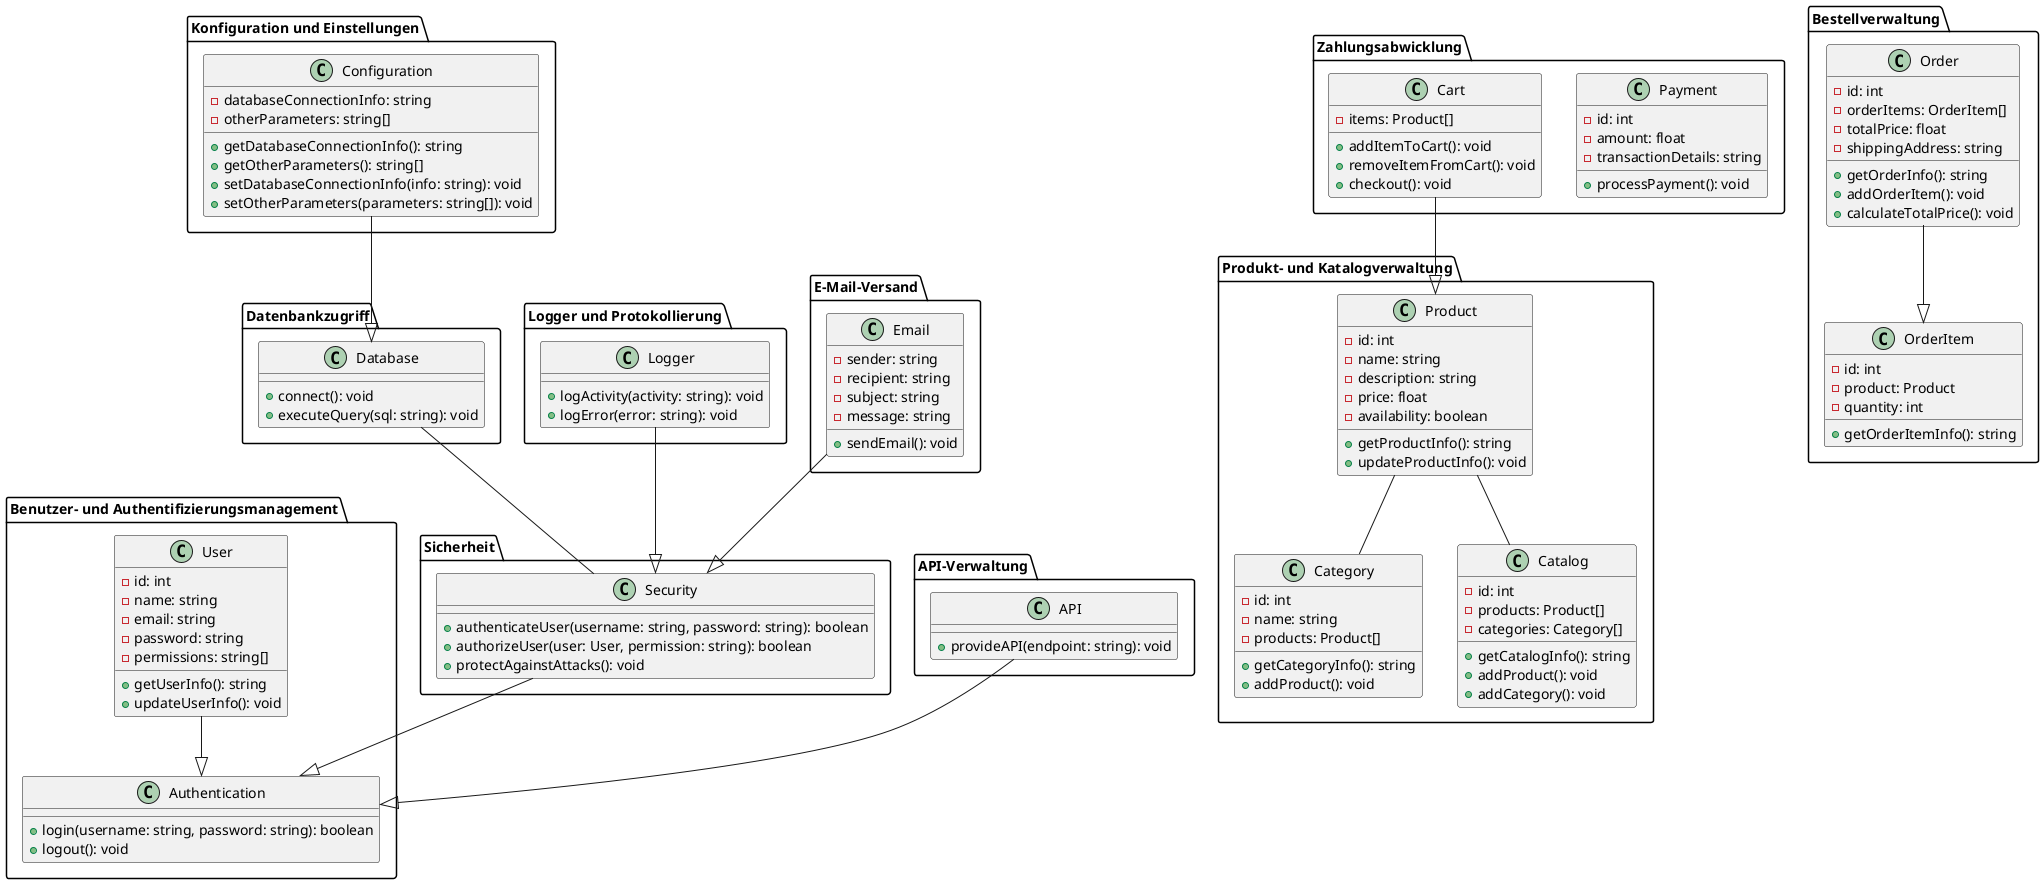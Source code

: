 @startuml Hauptkomponenten

package "Benutzer- und Authentifizierungsmanagement" {
  class User {
    -id: int
    -name: string
    -email: string
    -password: string
    -permissions: string[]
    +getUserInfo(): string
    +updateUserInfo(): void
  }
  class Authentication {
    +login(username: string, password: string): boolean
    +logout(): void
  }
}

package "Produkt- und Katalogverwaltung" {
  class Product {
    -id: int
    -name: string
    -description: string
    -price: float
    -availability: boolean
    +getProductInfo(): string
    +updateProductInfo(): void
  }
  class Category {
    -id: int
    -name: string
    -products: Product[]
    +getCategoryInfo(): string
    +addProduct(): void
  }
  class Catalog {
    -id: int
    -products: Product[]
    -categories: Category[]
    +getCatalogInfo(): string
    +addProduct(): void
    +addCategory(): void
  }
}

package "Bestellverwaltung" {
  class Order {
    -id: int
    -orderItems: OrderItem[]
    -totalPrice: float
    -shippingAddress: string
    +getOrderInfo(): string
    +addOrderItem(): void
    +calculateTotalPrice(): void
  }
  class OrderItem {
    -id: int
    -product: Product
    -quantity: int
    +getOrderItemInfo(): string
  }
}

package "Zahlungsabwicklung" {
  class Payment {
    -id: int
    -amount: float
    -transactionDetails: string
    +processPayment(): void
  }
  class Cart {
    -items: Product[]
    +addItemToCart(): void
    +removeItemFromCart(): void
    +checkout(): void
  }
}

package "Datenbankzugriff" {
  class Database {
    +connect(): void
    +executeQuery(sql: string): void
  }
}

package "Sicherheit" {
  class Security {
    +authenticateUser(username: string, password: string): boolean
    +authorizeUser(user: User, permission: string): boolean
    +protectAgainstAttacks(): void
  }
}

package "API-Verwaltung" {
  class API {
    +provideAPI(endpoint: string): void
  }
}

package "Konfiguration und Einstellungen" {
  class Configuration {
    -databaseConnectionInfo: string
    -otherParameters: string[]
    +getDatabaseConnectionInfo(): string
    +getOtherParameters(): string[]
    +setDatabaseConnectionInfo(info: string): void
    +setOtherParameters(parameters: string[]): void
  }
}

package "Logger und Protokollierung" {
  class Logger {
    +logActivity(activity: string): void
    +logError(error: string): void
  }
}

package "E-Mail-Versand" {
  class Email {
    -sender: string
    -recipient: string
    -subject: string
    -message: string
    +sendEmail(): void
  }
}

User --|> Authentication
Product -- Category
Product -- Catalog
Order --|> OrderItem
Cart --|> Product
Security --|> Authentication
Database -- Security
API --|> Authentication
Configuration --|> Database
Logger --|> Security
Email --|> Security

@enduml
